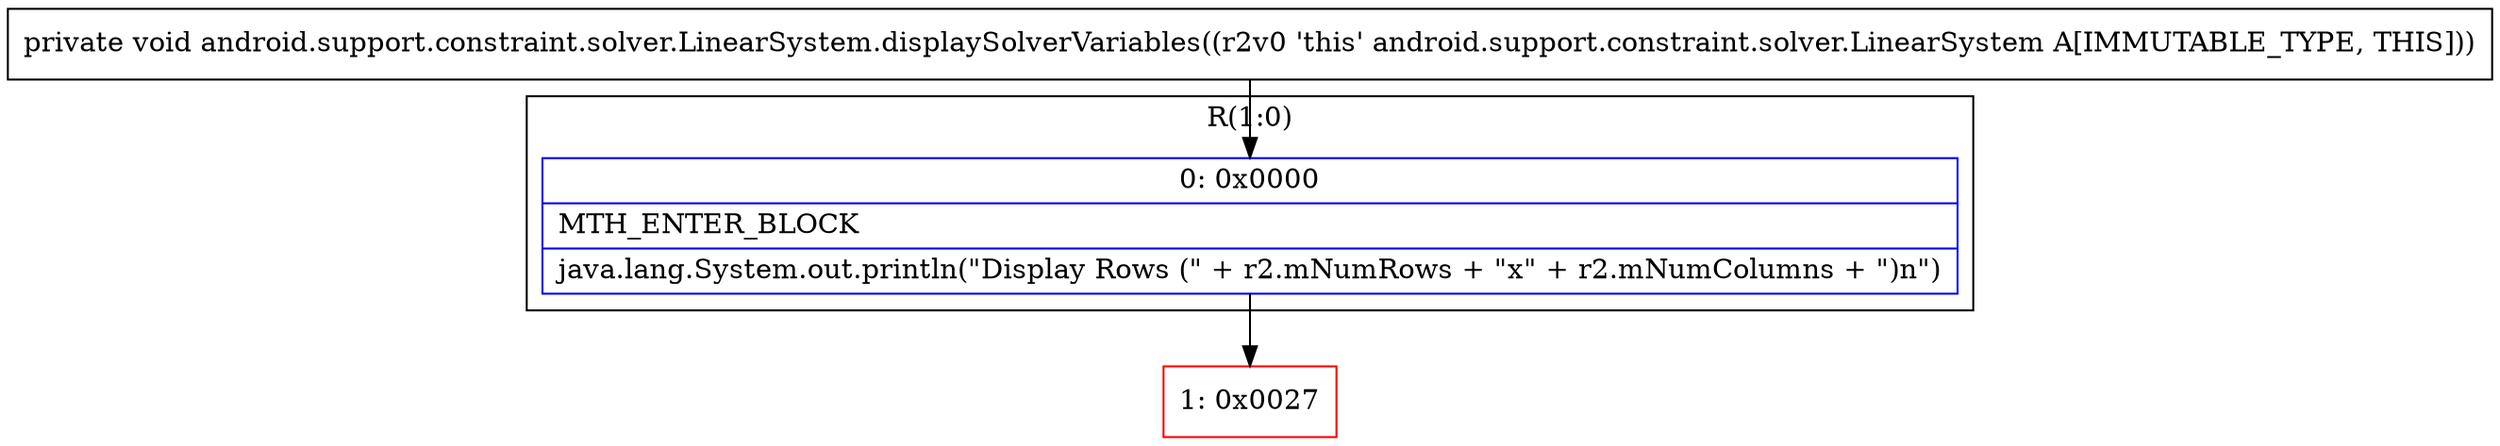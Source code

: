 digraph "CFG forandroid.support.constraint.solver.LinearSystem.displaySolverVariables()V" {
subgraph cluster_Region_1943498179 {
label = "R(1:0)";
node [shape=record,color=blue];
Node_0 [shape=record,label="{0\:\ 0x0000|MTH_ENTER_BLOCK\l|java.lang.System.out.println(\"Display Rows (\" + r2.mNumRows + \"x\" + r2.mNumColumns + \")n\")\l}"];
}
Node_1 [shape=record,color=red,label="{1\:\ 0x0027}"];
MethodNode[shape=record,label="{private void android.support.constraint.solver.LinearSystem.displaySolverVariables((r2v0 'this' android.support.constraint.solver.LinearSystem A[IMMUTABLE_TYPE, THIS])) }"];
MethodNode -> Node_0;
Node_0 -> Node_1;
}

